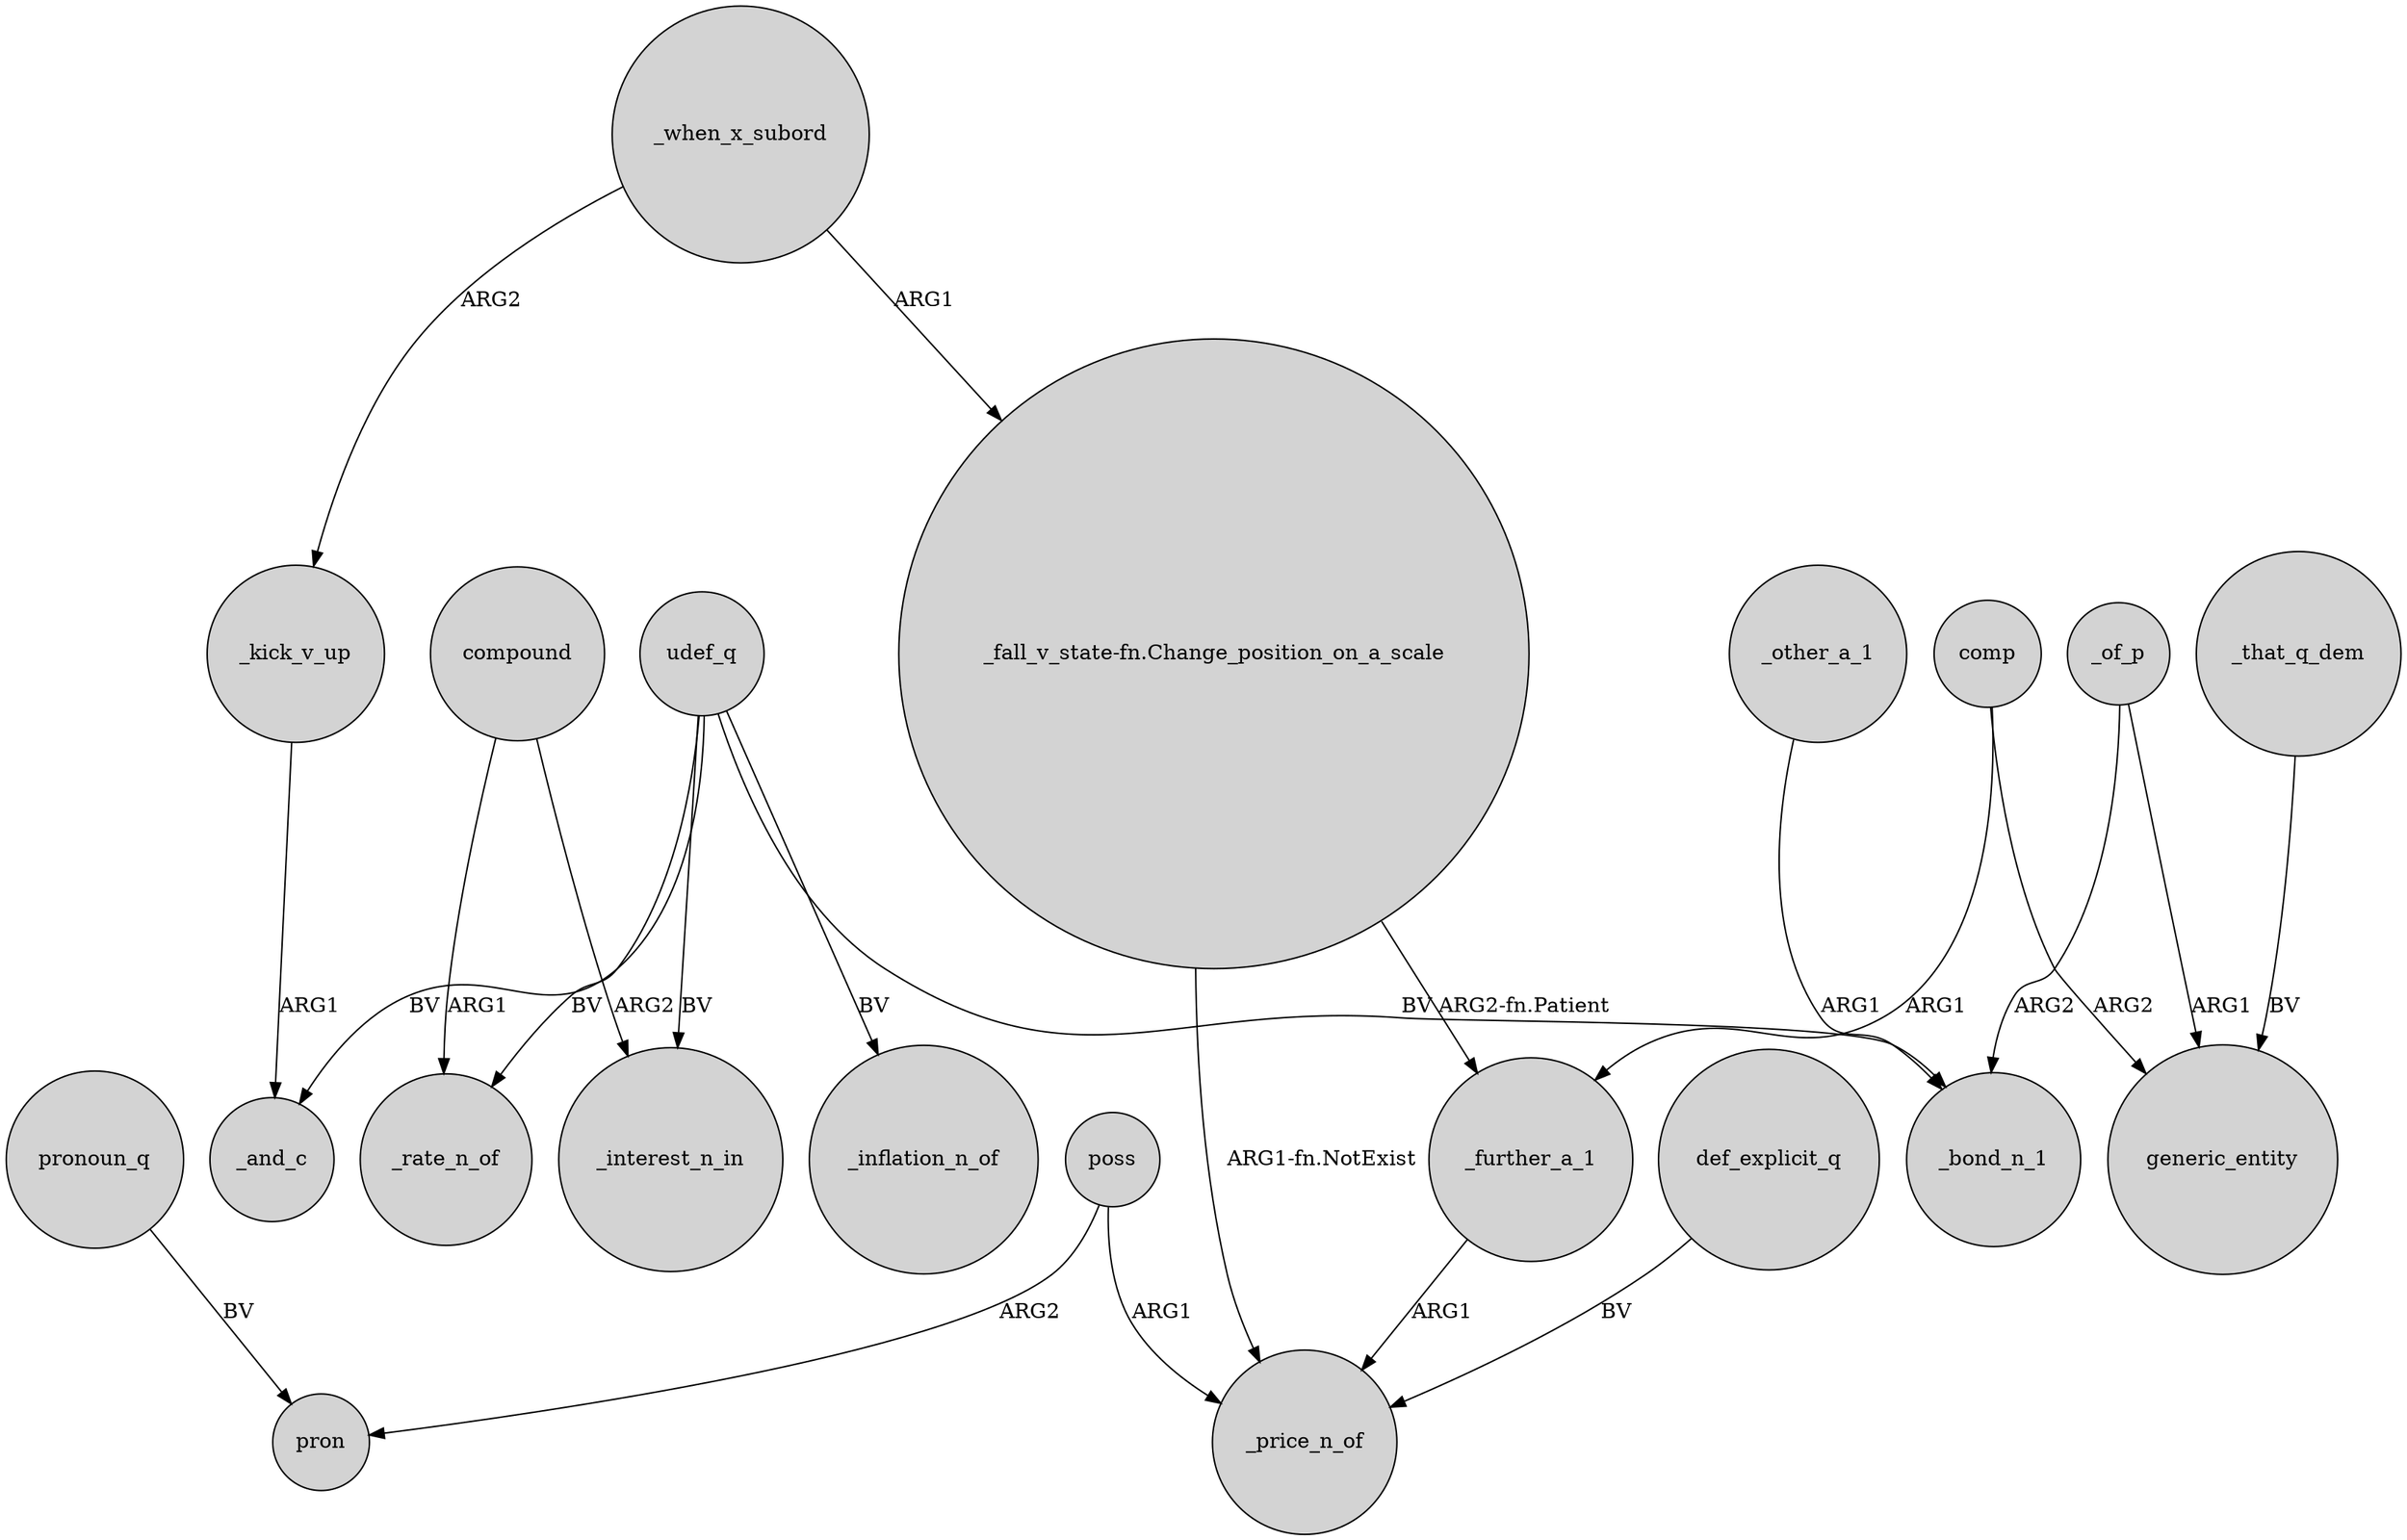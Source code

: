digraph {
	node [shape=circle style=filled]
	_further_a_1 -> _price_n_of [label=ARG1]
	_kick_v_up -> _and_c [label=ARG1]
	udef_q -> _inflation_n_of [label=BV]
	poss -> _price_n_of [label=ARG1]
	poss -> pron [label=ARG2]
	_that_q_dem -> generic_entity [label=BV]
	_when_x_subord -> "_fall_v_state-fn.Change_position_on_a_scale" [label=ARG1]
	compound -> _rate_n_of [label=ARG1]
	_of_p -> _bond_n_1 [label=ARG2]
	udef_q -> _rate_n_of [label=BV]
	udef_q -> _interest_n_in [label=BV]
	_other_a_1 -> _bond_n_1 [label=ARG1]
	compound -> _interest_n_in [label=ARG2]
	def_explicit_q -> _price_n_of [label=BV]
	"_fall_v_state-fn.Change_position_on_a_scale" -> _further_a_1 [label="ARG2-fn.Patient"]
	_when_x_subord -> _kick_v_up [label=ARG2]
	pronoun_q -> pron [label=BV]
	udef_q -> _bond_n_1 [label=BV]
	comp -> _further_a_1 [label=ARG1]
	"_fall_v_state-fn.Change_position_on_a_scale" -> _price_n_of [label="ARG1-fn.NotExist"]
	comp -> generic_entity [label=ARG2]
	udef_q -> _and_c [label=BV]
	_of_p -> generic_entity [label=ARG1]
}
